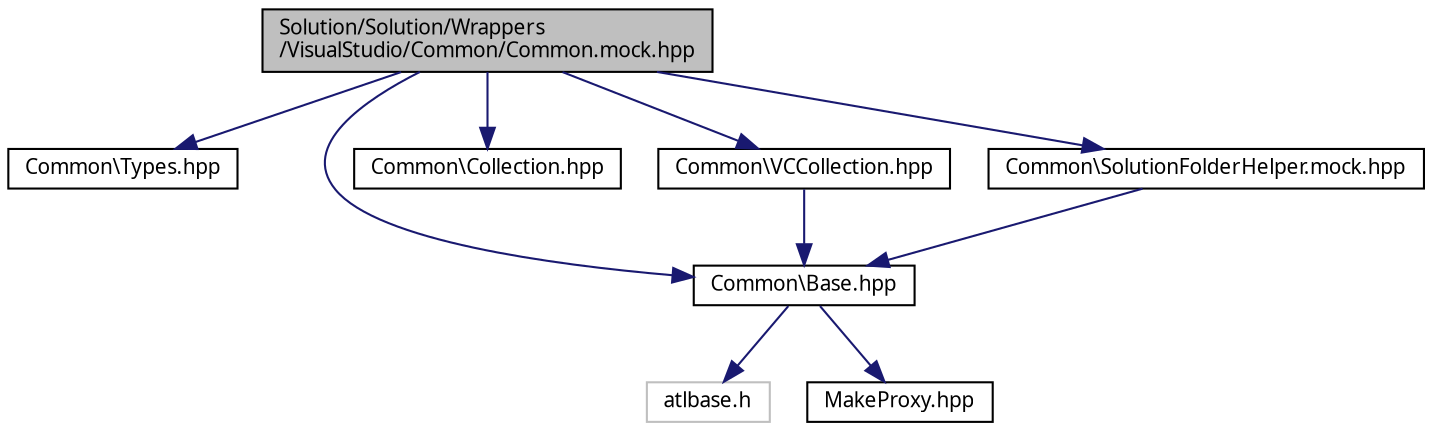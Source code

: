digraph "Solution/Solution/Wrappers/VisualStudio/Common/Common.mock.hpp"
{
 // INTERACTIVE_SVG=YES
  edge [fontname="Verdana",fontsize="10",labelfontname="Verdana",labelfontsize="10"];
  node [fontname="Verdana",fontsize="10",shape=record];
  Node1 [label="Solution/Solution/Wrappers\l/VisualStudio/Common/Common.mock.hpp",height=0.2,width=0.4,color="black", fillcolor="grey75", style="filled", fontcolor="black"];
  Node1 -> Node2 [color="midnightblue",fontsize="10",style="solid",fontname="Verdana"];
  Node2 [label="Common\\Types.hpp",height=0.2,width=0.4,color="black", fillcolor="white", style="filled",URL="$_types_8hpp.html"];
  Node1 -> Node3 [color="midnightblue",fontsize="10",style="solid",fontname="Verdana"];
  Node3 [label="Common\\Base.hpp",height=0.2,width=0.4,color="black", fillcolor="white", style="filled",URL="$_base_8hpp_source.html"];
  Node3 -> Node4 [color="midnightblue",fontsize="10",style="solid",fontname="Verdana"];
  Node4 [label="atlbase.h",height=0.2,width=0.4,color="grey75", fillcolor="white", style="filled"];
  Node3 -> Node5 [color="midnightblue",fontsize="10",style="solid",fontname="Verdana"];
  Node5 [label="MakeProxy.hpp",height=0.2,width=0.4,color="black", fillcolor="white", style="filled",URL="$_make_proxy_8hpp_source.html"];
  Node1 -> Node6 [color="midnightblue",fontsize="10",style="solid",fontname="Verdana"];
  Node6 [label="Common\\Collection.hpp",height=0.2,width=0.4,color="black", fillcolor="white", style="filled",URL="$_collection_8hpp_source.html"];
  Node1 -> Node7 [color="midnightblue",fontsize="10",style="solid",fontname="Verdana"];
  Node7 [label="Common\\VCCollection.hpp",height=0.2,width=0.4,color="black", fillcolor="white", style="filled",URL="$_v_c_collection_8hpp_source.html"];
  Node7 -> Node3 [color="midnightblue",fontsize="10",style="solid",fontname="Verdana"];
  Node1 -> Node8 [color="midnightblue",fontsize="10",style="solid",fontname="Verdana"];
  Node8 [label="Common\\SolutionFolderHelper.mock.hpp",height=0.2,width=0.4,color="black", fillcolor="white", style="filled",URL="$_solution_folder_helper_8mock_8hpp_source.html"];
  Node8 -> Node3 [color="midnightblue",fontsize="10",style="solid",fontname="Verdana"];
}
